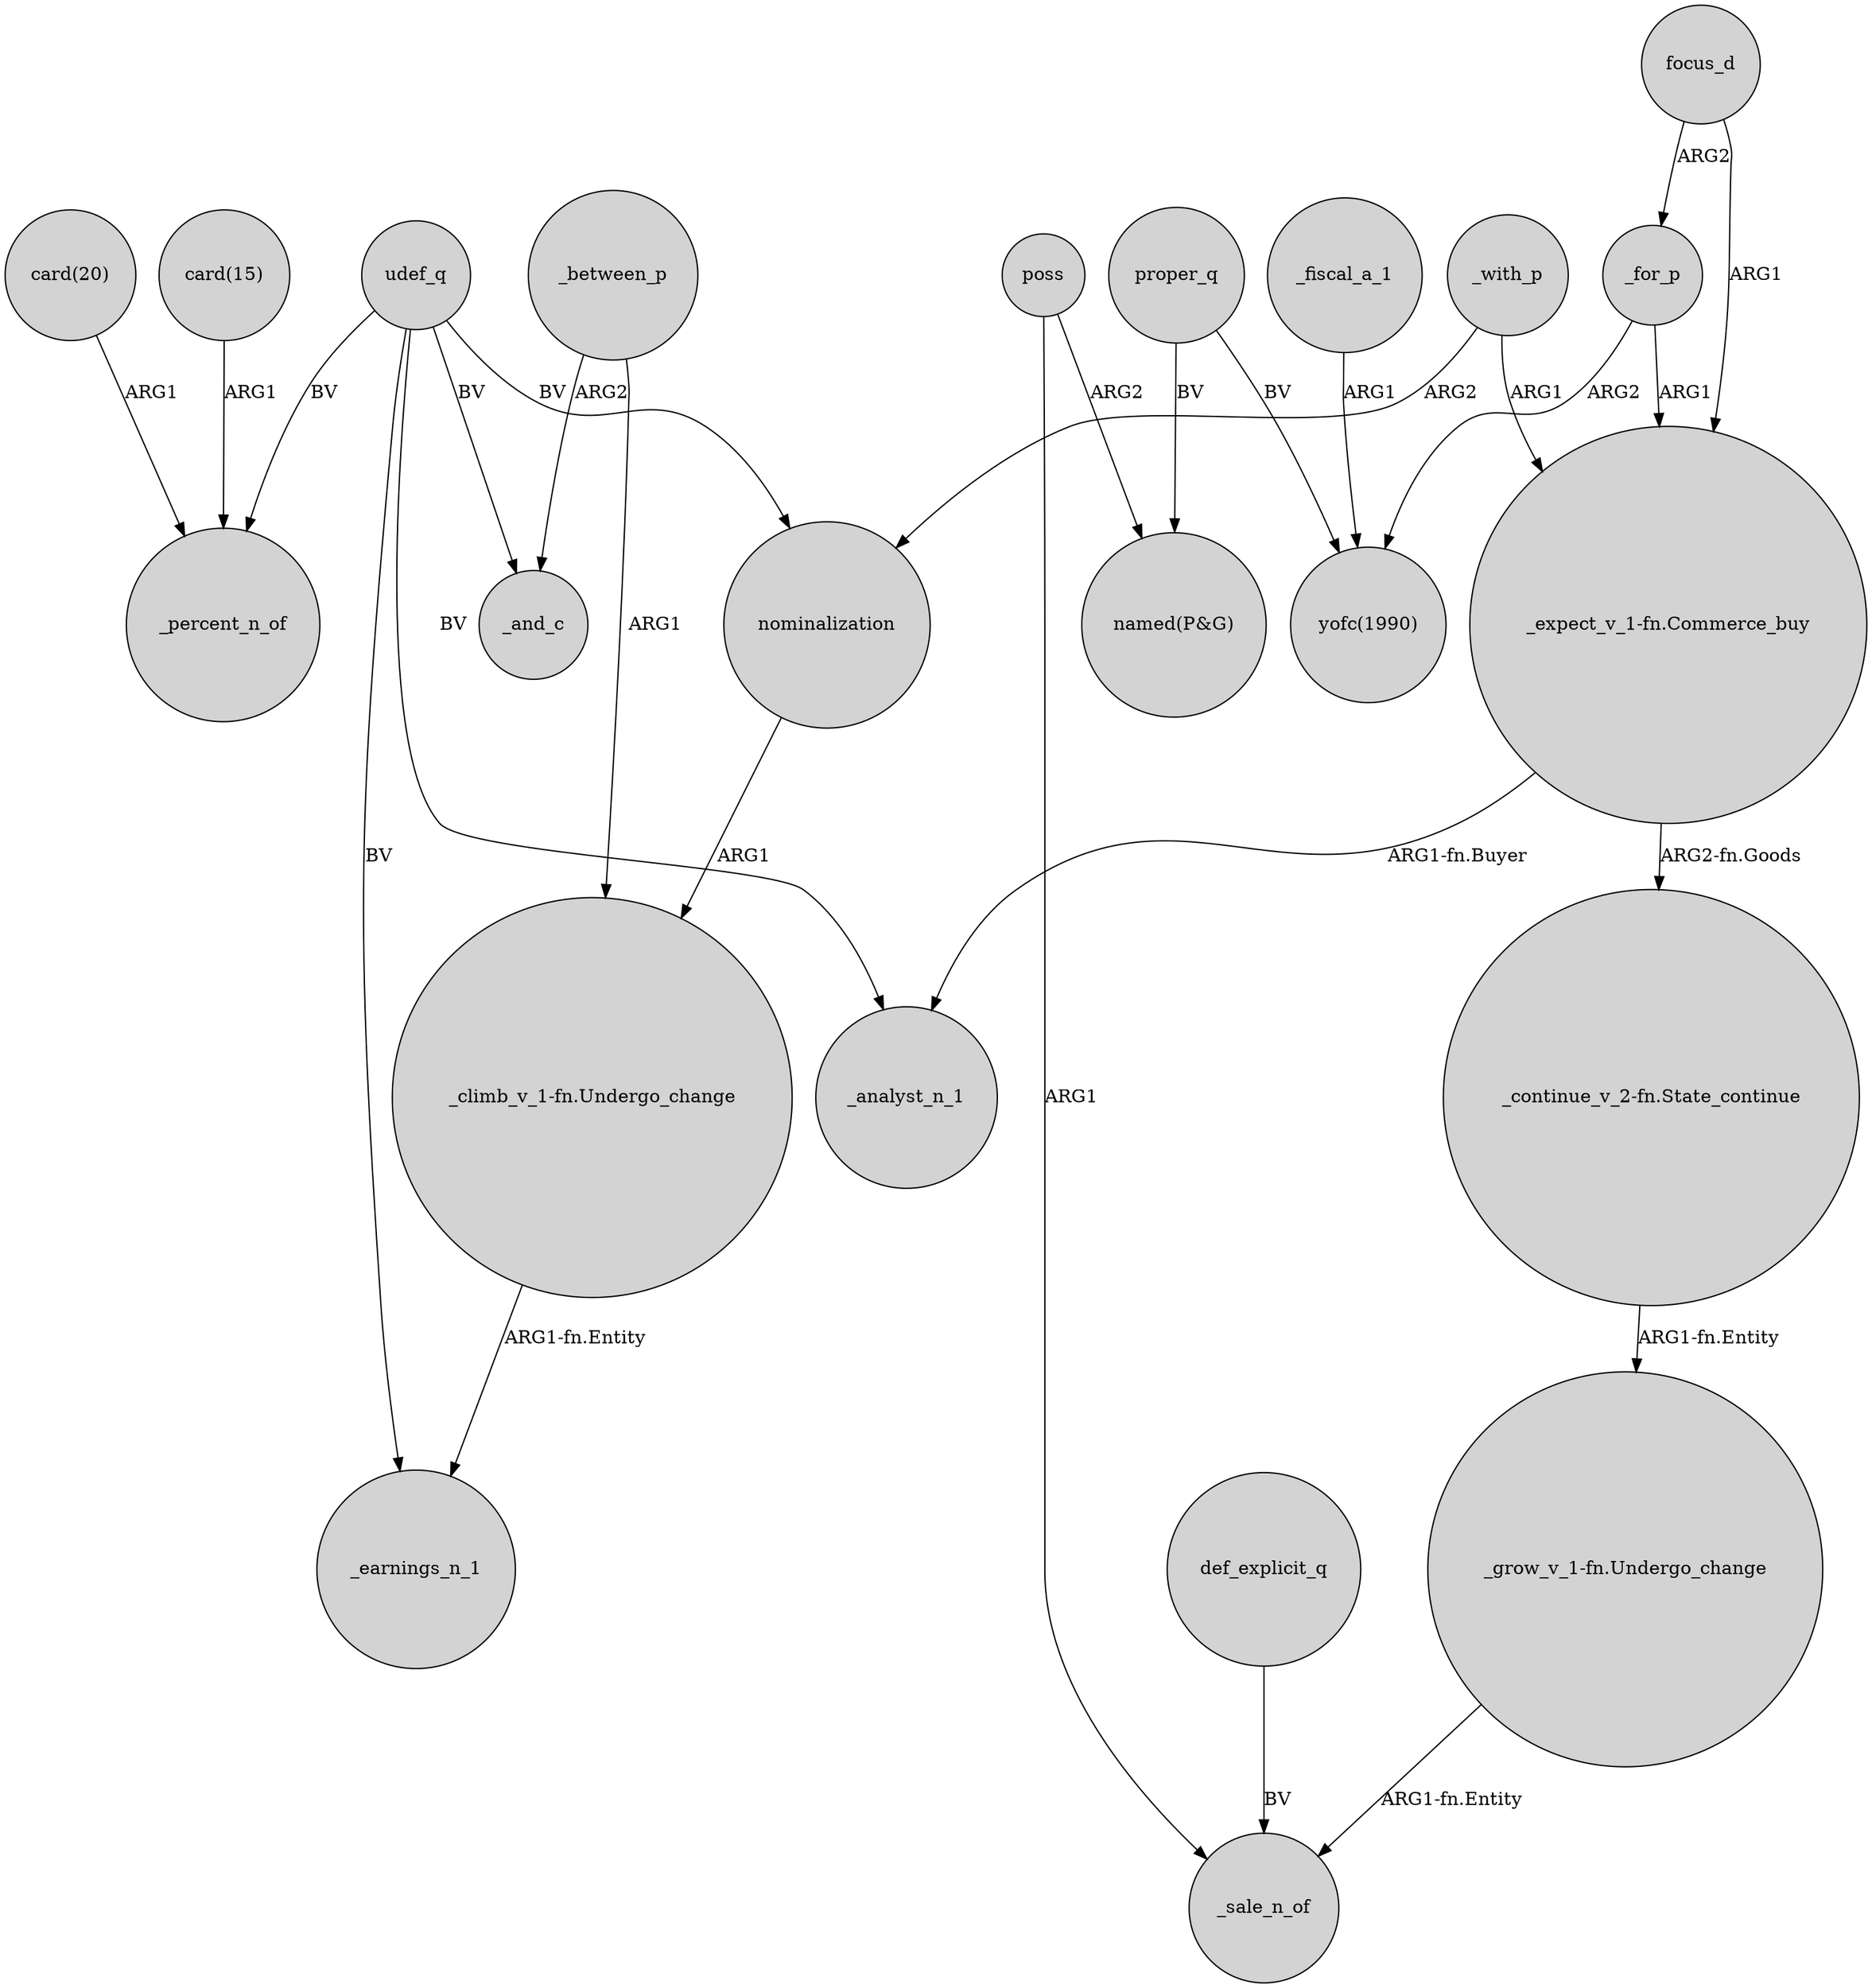 digraph {
	node [shape=circle style=filled]
	_fiscal_a_1 -> "yofc(1990)" [label=ARG1]
	"card(20)" -> _percent_n_of [label=ARG1]
	udef_q -> _analyst_n_1 [label=BV]
	udef_q -> nominalization [label=BV]
	"_grow_v_1-fn.Undergo_change" -> _sale_n_of [label="ARG1-fn.Entity"]
	udef_q -> _and_c [label=BV]
	"_continue_v_2-fn.State_continue" -> "_grow_v_1-fn.Undergo_change" [label="ARG1-fn.Entity"]
	_for_p -> "_expect_v_1-fn.Commerce_buy" [label=ARG1]
	def_explicit_q -> _sale_n_of [label=BV]
	focus_d -> "_expect_v_1-fn.Commerce_buy" [label=ARG1]
	nominalization -> "_climb_v_1-fn.Undergo_change" [label=ARG1]
	udef_q -> _earnings_n_1 [label=BV]
	udef_q -> _percent_n_of [label=BV]
	"_expect_v_1-fn.Commerce_buy" -> _analyst_n_1 [label="ARG1-fn.Buyer"]
	proper_q -> "named(P&G)" [label=BV]
	_with_p -> "_expect_v_1-fn.Commerce_buy" [label=ARG1]
	"card(15)" -> _percent_n_of [label=ARG1]
	poss -> "named(P&G)" [label=ARG2]
	proper_q -> "yofc(1990)" [label=BV]
	"_climb_v_1-fn.Undergo_change" -> _earnings_n_1 [label="ARG1-fn.Entity"]
	_for_p -> "yofc(1990)" [label=ARG2]
	_between_p -> "_climb_v_1-fn.Undergo_change" [label=ARG1]
	"_expect_v_1-fn.Commerce_buy" -> "_continue_v_2-fn.State_continue" [label="ARG2-fn.Goods"]
	focus_d -> _for_p [label=ARG2]
	poss -> _sale_n_of [label=ARG1]
	_between_p -> _and_c [label=ARG2]
	_with_p -> nominalization [label=ARG2]
}
